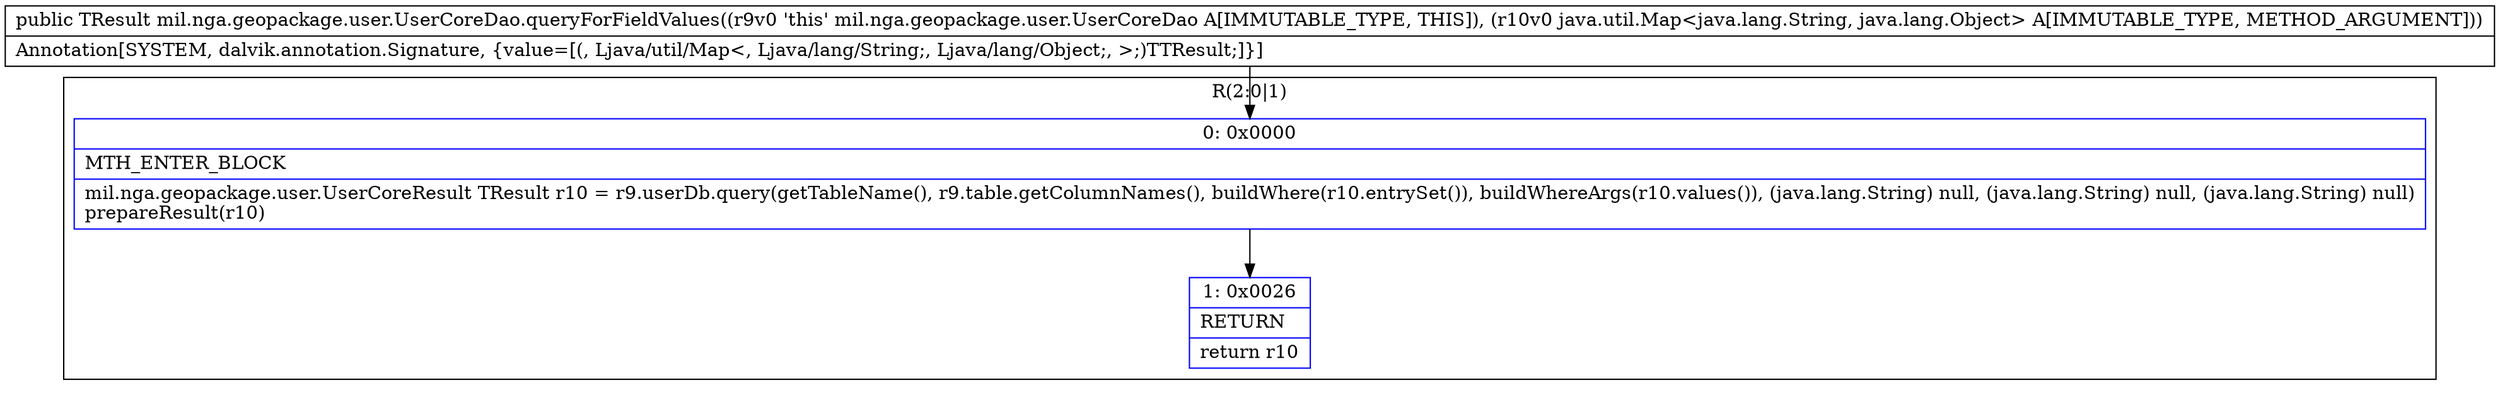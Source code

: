 digraph "CFG formil.nga.geopackage.user.UserCoreDao.queryForFieldValues(Ljava\/util\/Map;)Lmil\/nga\/geopackage\/user\/UserCoreResult;" {
subgraph cluster_Region_1374935223 {
label = "R(2:0|1)";
node [shape=record,color=blue];
Node_0 [shape=record,label="{0\:\ 0x0000|MTH_ENTER_BLOCK\l|mil.nga.geopackage.user.UserCoreResult TResult r10 = r9.userDb.query(getTableName(), r9.table.getColumnNames(), buildWhere(r10.entrySet()), buildWhereArgs(r10.values()), (java.lang.String) null, (java.lang.String) null, (java.lang.String) null)\lprepareResult(r10)\l}"];
Node_1 [shape=record,label="{1\:\ 0x0026|RETURN\l|return r10\l}"];
}
MethodNode[shape=record,label="{public TResult mil.nga.geopackage.user.UserCoreDao.queryForFieldValues((r9v0 'this' mil.nga.geopackage.user.UserCoreDao A[IMMUTABLE_TYPE, THIS]), (r10v0 java.util.Map\<java.lang.String, java.lang.Object\> A[IMMUTABLE_TYPE, METHOD_ARGUMENT]))  | Annotation[SYSTEM, dalvik.annotation.Signature, \{value=[(, Ljava\/util\/Map\<, Ljava\/lang\/String;, Ljava\/lang\/Object;, \>;)TTResult;]\}]\l}"];
MethodNode -> Node_0;
Node_0 -> Node_1;
}

